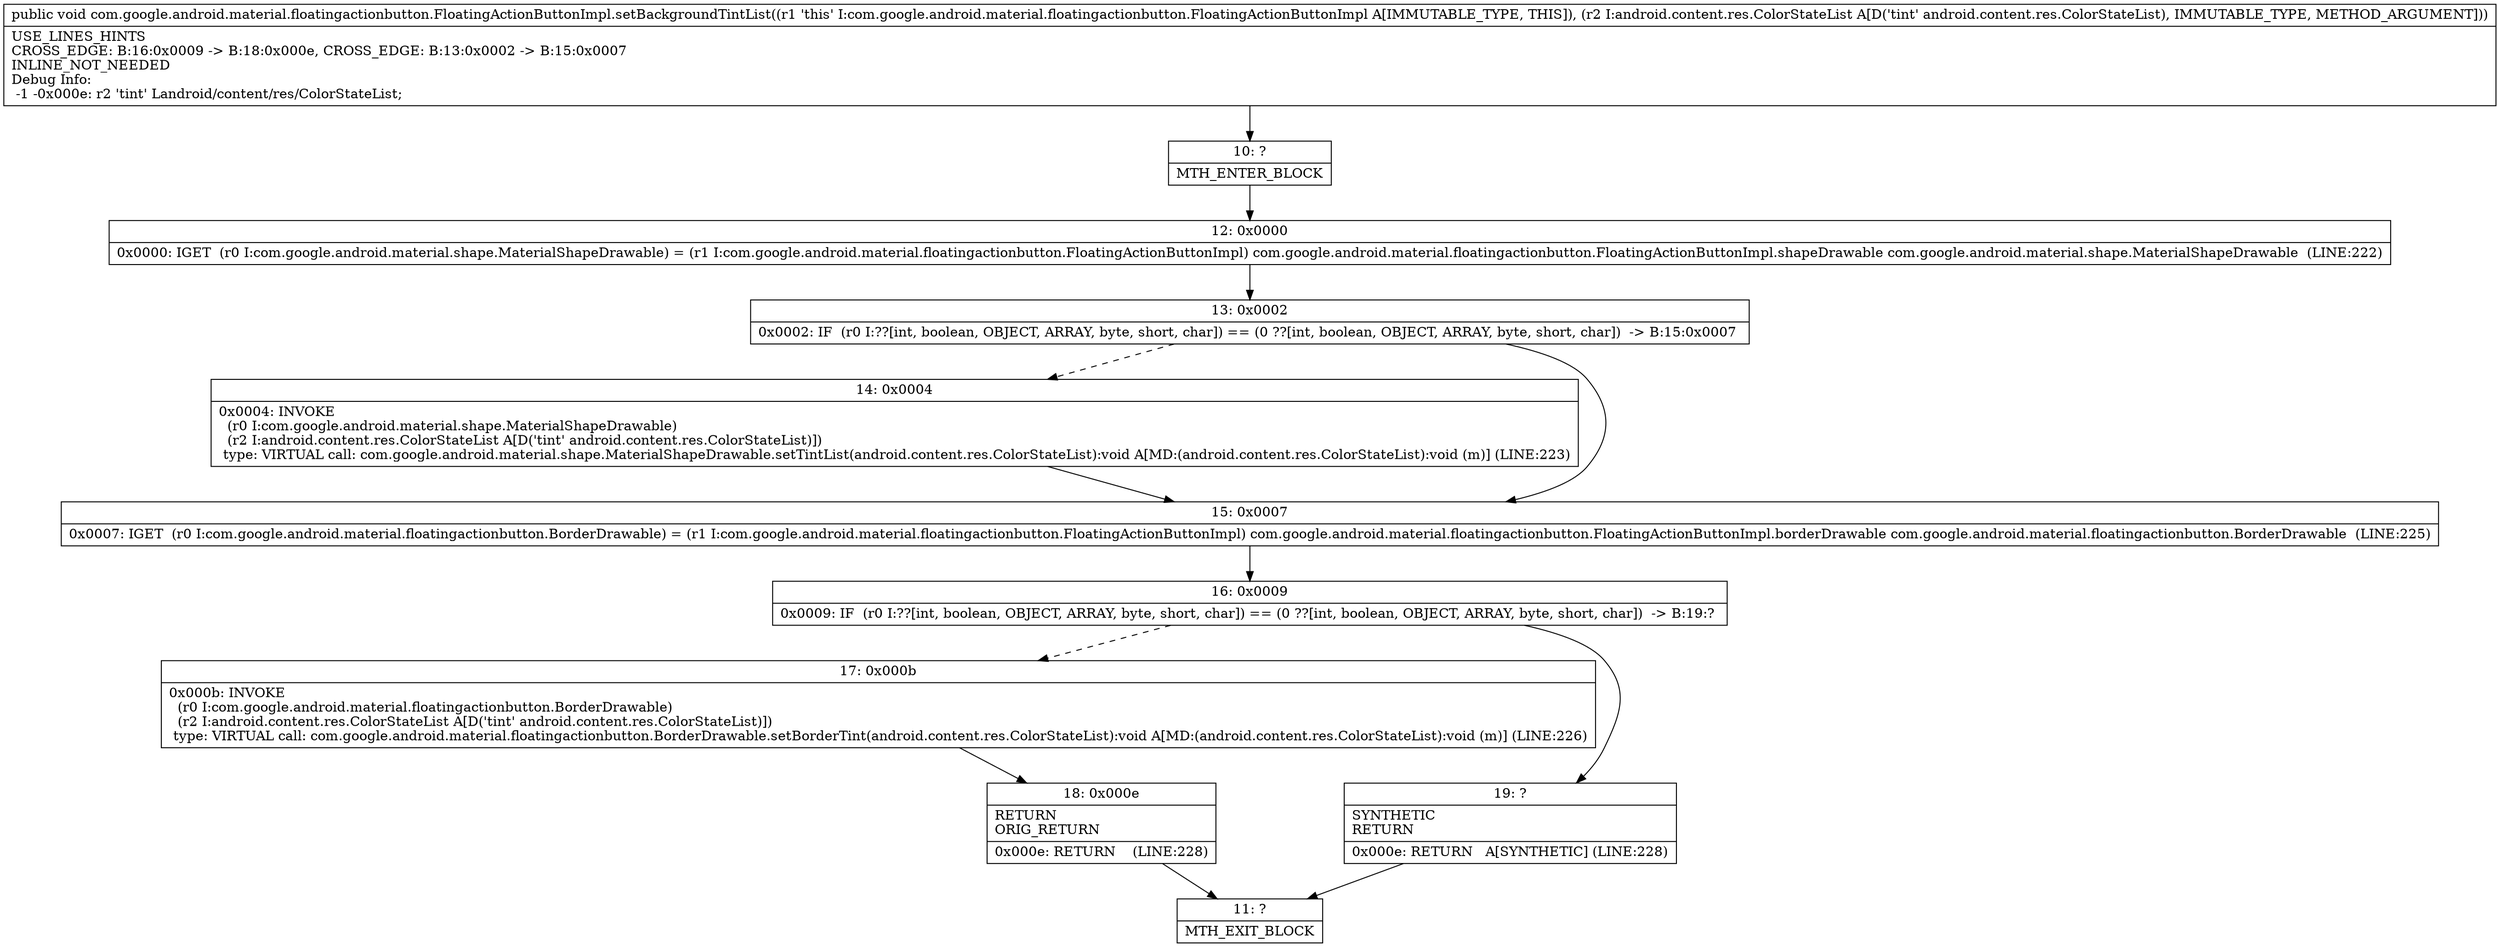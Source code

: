 digraph "CFG forcom.google.android.material.floatingactionbutton.FloatingActionButtonImpl.setBackgroundTintList(Landroid\/content\/res\/ColorStateList;)V" {
Node_10 [shape=record,label="{10\:\ ?|MTH_ENTER_BLOCK\l}"];
Node_12 [shape=record,label="{12\:\ 0x0000|0x0000: IGET  (r0 I:com.google.android.material.shape.MaterialShapeDrawable) = (r1 I:com.google.android.material.floatingactionbutton.FloatingActionButtonImpl) com.google.android.material.floatingactionbutton.FloatingActionButtonImpl.shapeDrawable com.google.android.material.shape.MaterialShapeDrawable  (LINE:222)\l}"];
Node_13 [shape=record,label="{13\:\ 0x0002|0x0002: IF  (r0 I:??[int, boolean, OBJECT, ARRAY, byte, short, char]) == (0 ??[int, boolean, OBJECT, ARRAY, byte, short, char])  \-\> B:15:0x0007 \l}"];
Node_14 [shape=record,label="{14\:\ 0x0004|0x0004: INVOKE  \l  (r0 I:com.google.android.material.shape.MaterialShapeDrawable)\l  (r2 I:android.content.res.ColorStateList A[D('tint' android.content.res.ColorStateList)])\l type: VIRTUAL call: com.google.android.material.shape.MaterialShapeDrawable.setTintList(android.content.res.ColorStateList):void A[MD:(android.content.res.ColorStateList):void (m)] (LINE:223)\l}"];
Node_15 [shape=record,label="{15\:\ 0x0007|0x0007: IGET  (r0 I:com.google.android.material.floatingactionbutton.BorderDrawable) = (r1 I:com.google.android.material.floatingactionbutton.FloatingActionButtonImpl) com.google.android.material.floatingactionbutton.FloatingActionButtonImpl.borderDrawable com.google.android.material.floatingactionbutton.BorderDrawable  (LINE:225)\l}"];
Node_16 [shape=record,label="{16\:\ 0x0009|0x0009: IF  (r0 I:??[int, boolean, OBJECT, ARRAY, byte, short, char]) == (0 ??[int, boolean, OBJECT, ARRAY, byte, short, char])  \-\> B:19:? \l}"];
Node_17 [shape=record,label="{17\:\ 0x000b|0x000b: INVOKE  \l  (r0 I:com.google.android.material.floatingactionbutton.BorderDrawable)\l  (r2 I:android.content.res.ColorStateList A[D('tint' android.content.res.ColorStateList)])\l type: VIRTUAL call: com.google.android.material.floatingactionbutton.BorderDrawable.setBorderTint(android.content.res.ColorStateList):void A[MD:(android.content.res.ColorStateList):void (m)] (LINE:226)\l}"];
Node_18 [shape=record,label="{18\:\ 0x000e|RETURN\lORIG_RETURN\l|0x000e: RETURN    (LINE:228)\l}"];
Node_11 [shape=record,label="{11\:\ ?|MTH_EXIT_BLOCK\l}"];
Node_19 [shape=record,label="{19\:\ ?|SYNTHETIC\lRETURN\l|0x000e: RETURN   A[SYNTHETIC] (LINE:228)\l}"];
MethodNode[shape=record,label="{public void com.google.android.material.floatingactionbutton.FloatingActionButtonImpl.setBackgroundTintList((r1 'this' I:com.google.android.material.floatingactionbutton.FloatingActionButtonImpl A[IMMUTABLE_TYPE, THIS]), (r2 I:android.content.res.ColorStateList A[D('tint' android.content.res.ColorStateList), IMMUTABLE_TYPE, METHOD_ARGUMENT]))  | USE_LINES_HINTS\lCROSS_EDGE: B:16:0x0009 \-\> B:18:0x000e, CROSS_EDGE: B:13:0x0002 \-\> B:15:0x0007\lINLINE_NOT_NEEDED\lDebug Info:\l  \-1 \-0x000e: r2 'tint' Landroid\/content\/res\/ColorStateList;\l}"];
MethodNode -> Node_10;Node_10 -> Node_12;
Node_12 -> Node_13;
Node_13 -> Node_14[style=dashed];
Node_13 -> Node_15;
Node_14 -> Node_15;
Node_15 -> Node_16;
Node_16 -> Node_17[style=dashed];
Node_16 -> Node_19;
Node_17 -> Node_18;
Node_18 -> Node_11;
Node_19 -> Node_11;
}

